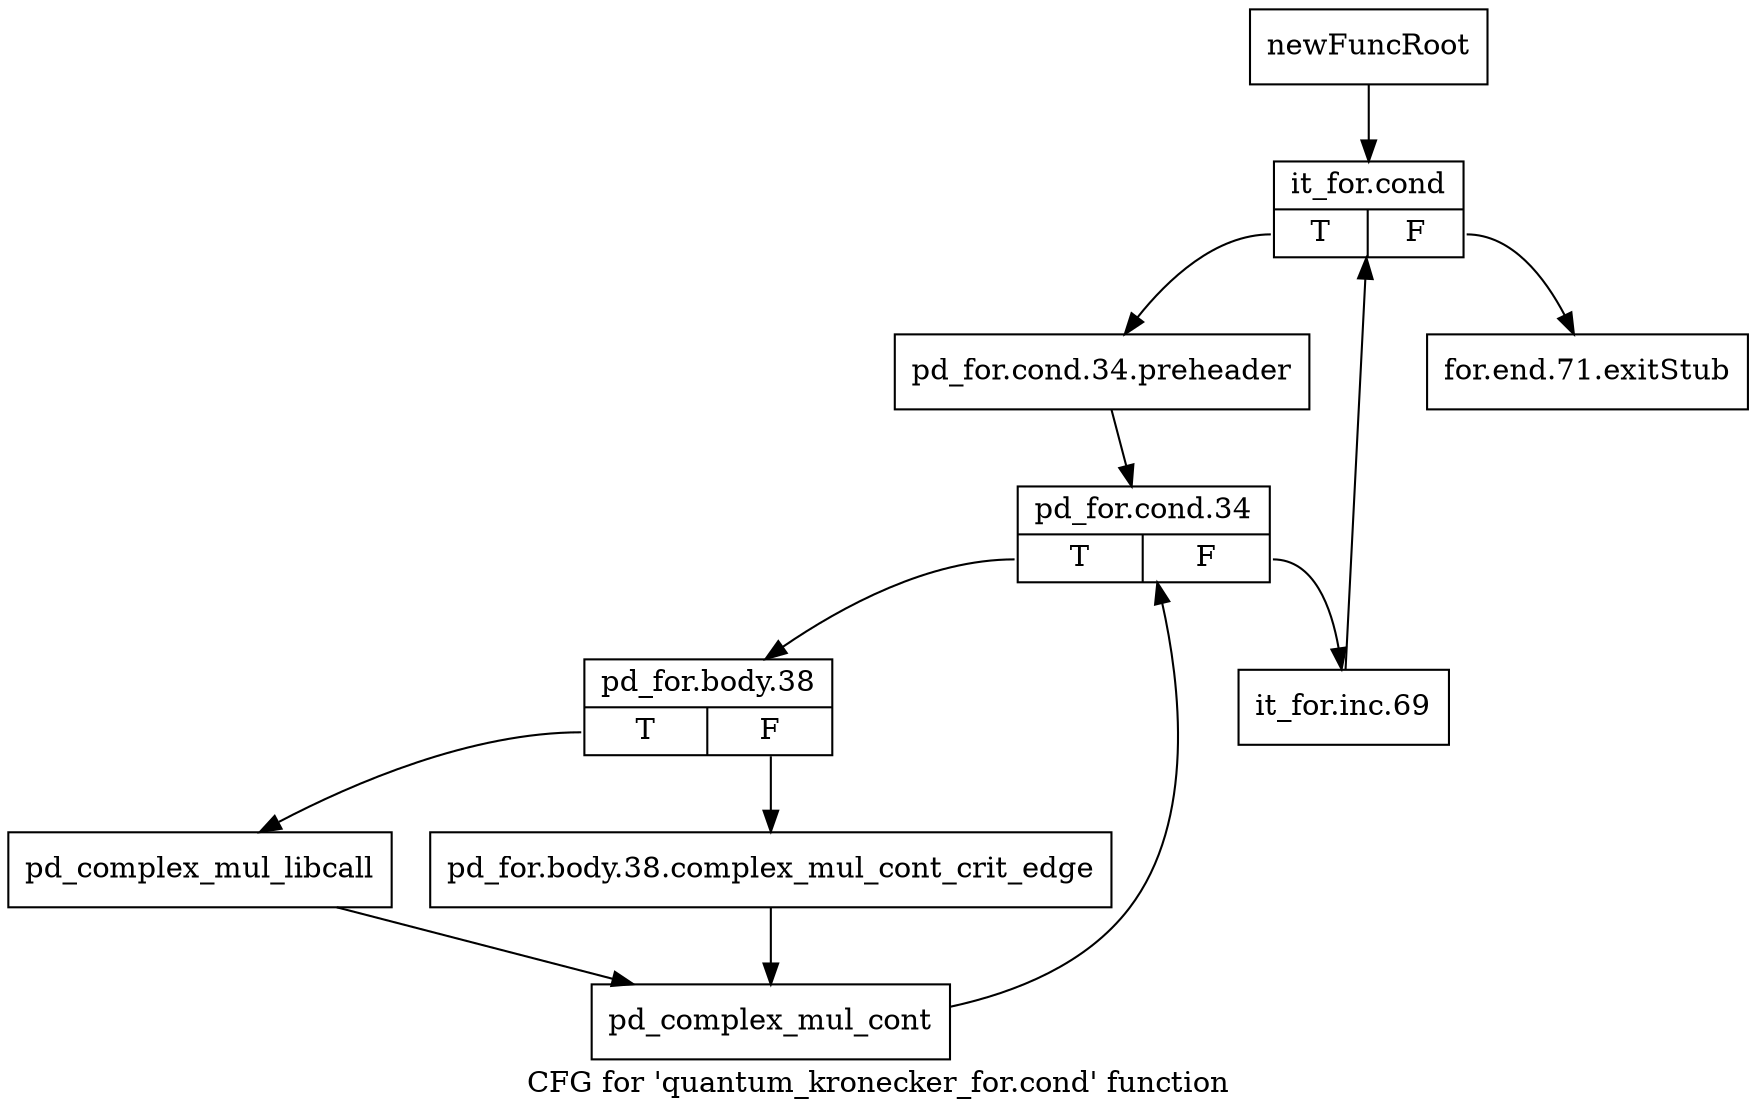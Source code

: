 digraph "CFG for 'quantum_kronecker_for.cond' function" {
	label="CFG for 'quantum_kronecker_for.cond' function";

	Node0x16e9900 [shape=record,label="{newFuncRoot}"];
	Node0x16e9900 -> Node0x16e99a0;
	Node0x16e9950 [shape=record,label="{for.end.71.exitStub}"];
	Node0x16e99a0 [shape=record,label="{it_for.cond|{<s0>T|<s1>F}}"];
	Node0x16e99a0:s0 -> Node0x16e99f0;
	Node0x16e99a0:s1 -> Node0x16e9950;
	Node0x16e99f0 [shape=record,label="{pd_for.cond.34.preheader}"];
	Node0x16e99f0 -> Node0x16e9a40;
	Node0x16e9a40 [shape=record,label="{pd_for.cond.34|{<s0>T|<s1>F}}"];
	Node0x16e9a40:s0 -> Node0x16e9ae0;
	Node0x16e9a40:s1 -> Node0x16e9a90;
	Node0x16e9a90 [shape=record,label="{it_for.inc.69}"];
	Node0x16e9a90 -> Node0x16e99a0;
	Node0x16e9ae0 [shape=record,label="{pd_for.body.38|{<s0>T|<s1>F}}"];
	Node0x16e9ae0:s0 -> Node0x16e9b80;
	Node0x16e9ae0:s1 -> Node0x16e9b30;
	Node0x16e9b30 [shape=record,label="{pd_for.body.38.complex_mul_cont_crit_edge}"];
	Node0x16e9b30 -> Node0x16e9bd0;
	Node0x16e9b80 [shape=record,label="{pd_complex_mul_libcall}"];
	Node0x16e9b80 -> Node0x16e9bd0;
	Node0x16e9bd0 [shape=record,label="{pd_complex_mul_cont}"];
	Node0x16e9bd0 -> Node0x16e9a40;
}
